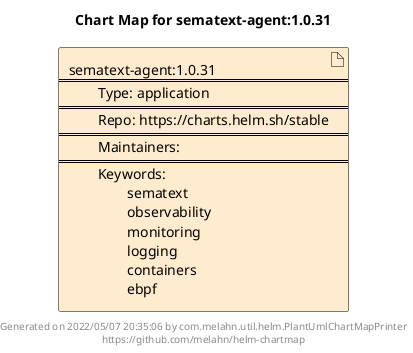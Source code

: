 @startuml
skinparam linetype ortho
skinparam backgroundColor white
skinparam usecaseBorderColor black
skinparam usecaseArrowColor LightSlateGray
skinparam artifactBorderColor black
skinparam artifactArrowColor LightSlateGray

title Chart Map for sematext-agent:1.0.31

'There is one referenced Helm Chart
artifact "sematext-agent:1.0.31\n====\n\tType: application\n====\n\tRepo: https://charts.helm.sh/stable\n====\n\tMaintainers: \n====\n\tKeywords: \n\t\tsematext\n\t\tobservability\n\t\tmonitoring\n\t\tlogging\n\t\tcontainers\n\t\tebpf" as sematext_agent_1_0_31 #BlanchedAlmond

'There are 0 referenced Docker Images

'Chart Dependencies

center footer Generated on 2022/05/07 20:35:06 by com.melahn.util.helm.PlantUmlChartMapPrinter\nhttps://github.com/melahn/helm-chartmap
@enduml
